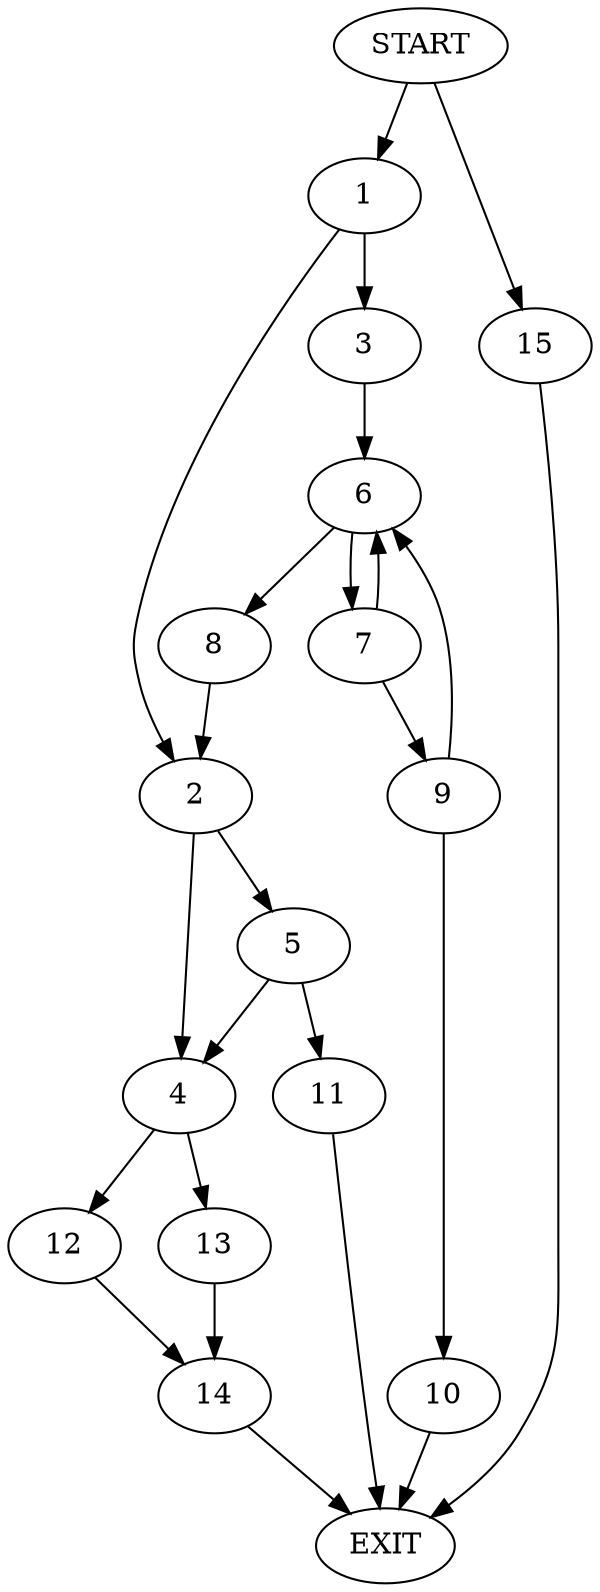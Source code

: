 digraph {
0 [label="START"]
16 [label="EXIT"]
0 -> 1
1 -> 2
1 -> 3
2 -> 4
2 -> 5
3 -> 6
6 -> 7
6 -> 8
8 -> 2
7 -> 9
7 -> 6
9 -> 10
9 -> 6
10 -> 16
5 -> 4
5 -> 11
4 -> 12
4 -> 13
11 -> 16
12 -> 14
13 -> 14
0 -> 15
15 -> 16
14 -> 16
}
